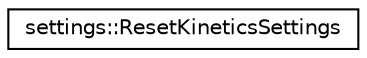 digraph "Graphical Class Hierarchy"
{
 // LATEX_PDF_SIZE
  edge [fontname="Helvetica",fontsize="10",labelfontname="Helvetica",labelfontsize="10"];
  node [fontname="Helvetica",fontsize="10",shape=record];
  rankdir="LR";
  Node0 [label="settings::ResetKineticsSettings",height=0.2,width=0.4,color="black", fillcolor="white", style="filled",URL="$classsettings_1_1ResetKineticsSettings.html",tooltip="static class to store settings of reset kinetics"];
}
